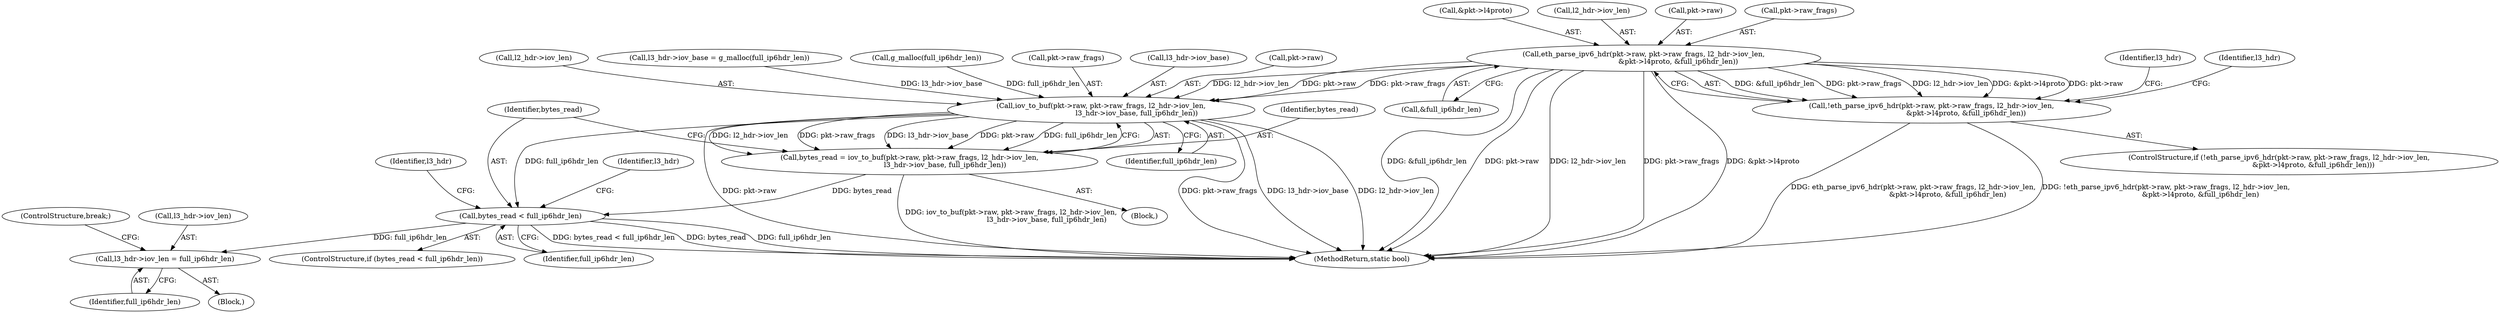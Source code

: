 digraph "0_qemu_a7278b36fcab9af469563bd7b9dadebe2ae25e48_0@pointer" {
"1000239" [label="(Call,eth_parse_ipv6_hdr(pkt->raw, pkt->raw_frags, l2_hdr->iov_len,\n                               &pkt->l4proto, &full_ip6hdr_len))"];
"1000238" [label="(Call,!eth_parse_ipv6_hdr(pkt->raw, pkt->raw_frags, l2_hdr->iov_len,\n                               &pkt->l4proto, &full_ip6hdr_len))"];
"1000271" [label="(Call,iov_to_buf(pkt->raw, pkt->raw_frags, l2_hdr->iov_len,\n                                l3_hdr->iov_base, full_ip6hdr_len))"];
"1000269" [label="(Call,bytes_read = iov_to_buf(pkt->raw, pkt->raw_frags, l2_hdr->iov_len,\n                                l3_hdr->iov_base, full_ip6hdr_len))"];
"1000286" [label="(Call,bytes_read < full_ip6hdr_len)"];
"1000299" [label="(Call,l3_hdr->iov_len = full_ip6hdr_len)"];
"1000239" [label="(Call,eth_parse_ipv6_hdr(pkt->raw, pkt->raw_frags, l2_hdr->iov_len,\n                               &pkt->l4proto, &full_ip6hdr_len))"];
"1000272" [label="(Call,pkt->raw)"];
"1000278" [label="(Call,l2_hdr->iov_len)"];
"1000299" [label="(Call,l3_hdr->iov_len = full_ip6hdr_len)"];
"1000287" [label="(Identifier,bytes_read)"];
"1000249" [label="(Call,&pkt->l4proto)"];
"1000258" [label="(Identifier,l3_hdr)"];
"1000301" [label="(Identifier,l3_hdr)"];
"1000237" [label="(ControlStructure,if (!eth_parse_ipv6_hdr(pkt->raw, pkt->raw_frags, l2_hdr->iov_len,\n                               &pkt->l4proto, &full_ip6hdr_len)))"];
"1000246" [label="(Call,l2_hdr->iov_len)"];
"1000263" [label="(Call,l3_hdr->iov_base = g_malloc(full_ip6hdr_len))"];
"1000240" [label="(Call,pkt->raw)"];
"1000304" [label="(ControlStructure,break;)"];
"1000270" [label="(Identifier,bytes_read)"];
"1000271" [label="(Call,iov_to_buf(pkt->raw, pkt->raw_frags, l2_hdr->iov_len,\n                                l3_hdr->iov_base, full_ip6hdr_len))"];
"1000285" [label="(ControlStructure,if (bytes_read < full_ip6hdr_len))"];
"1000267" [label="(Call,g_malloc(full_ip6hdr_len))"];
"1000243" [label="(Call,pkt->raw_frags)"];
"1000288" [label="(Identifier,full_ip6hdr_len)"];
"1000253" [label="(Call,&full_ip6hdr_len)"];
"1000303" [label="(Identifier,full_ip6hdr_len)"];
"1000238" [label="(Call,!eth_parse_ipv6_hdr(pkt->raw, pkt->raw_frags, l2_hdr->iov_len,\n                               &pkt->l4proto, &full_ip6hdr_len))"];
"1000103" [label="(Block,)"];
"1000275" [label="(Call,pkt->raw_frags)"];
"1000269" [label="(Call,bytes_read = iov_to_buf(pkt->raw, pkt->raw_frags, l2_hdr->iov_len,\n                                l3_hdr->iov_base, full_ip6hdr_len))"];
"1000292" [label="(Identifier,l3_hdr)"];
"1000298" [label="(Block,)"];
"1000281" [label="(Call,l3_hdr->iov_base)"];
"1000286" [label="(Call,bytes_read < full_ip6hdr_len)"];
"1000265" [label="(Identifier,l3_hdr)"];
"1000312" [label="(MethodReturn,static bool)"];
"1000284" [label="(Identifier,full_ip6hdr_len)"];
"1000300" [label="(Call,l3_hdr->iov_len)"];
"1000239" -> "1000238"  [label="AST: "];
"1000239" -> "1000253"  [label="CFG: "];
"1000240" -> "1000239"  [label="AST: "];
"1000243" -> "1000239"  [label="AST: "];
"1000246" -> "1000239"  [label="AST: "];
"1000249" -> "1000239"  [label="AST: "];
"1000253" -> "1000239"  [label="AST: "];
"1000238" -> "1000239"  [label="CFG: "];
"1000239" -> "1000312"  [label="DDG: &full_ip6hdr_len"];
"1000239" -> "1000312"  [label="DDG: pkt->raw"];
"1000239" -> "1000312"  [label="DDG: l2_hdr->iov_len"];
"1000239" -> "1000312"  [label="DDG: pkt->raw_frags"];
"1000239" -> "1000312"  [label="DDG: &pkt->l4proto"];
"1000239" -> "1000238"  [label="DDG: &full_ip6hdr_len"];
"1000239" -> "1000238"  [label="DDG: pkt->raw_frags"];
"1000239" -> "1000238"  [label="DDG: l2_hdr->iov_len"];
"1000239" -> "1000238"  [label="DDG: &pkt->l4proto"];
"1000239" -> "1000238"  [label="DDG: pkt->raw"];
"1000239" -> "1000271"  [label="DDG: pkt->raw"];
"1000239" -> "1000271"  [label="DDG: pkt->raw_frags"];
"1000239" -> "1000271"  [label="DDG: l2_hdr->iov_len"];
"1000238" -> "1000237"  [label="AST: "];
"1000258" -> "1000238"  [label="CFG: "];
"1000265" -> "1000238"  [label="CFG: "];
"1000238" -> "1000312"  [label="DDG: eth_parse_ipv6_hdr(pkt->raw, pkt->raw_frags, l2_hdr->iov_len,\n                               &pkt->l4proto, &full_ip6hdr_len)"];
"1000238" -> "1000312"  [label="DDG: !eth_parse_ipv6_hdr(pkt->raw, pkt->raw_frags, l2_hdr->iov_len,\n                               &pkt->l4proto, &full_ip6hdr_len)"];
"1000271" -> "1000269"  [label="AST: "];
"1000271" -> "1000284"  [label="CFG: "];
"1000272" -> "1000271"  [label="AST: "];
"1000275" -> "1000271"  [label="AST: "];
"1000278" -> "1000271"  [label="AST: "];
"1000281" -> "1000271"  [label="AST: "];
"1000284" -> "1000271"  [label="AST: "];
"1000269" -> "1000271"  [label="CFG: "];
"1000271" -> "1000312"  [label="DDG: l2_hdr->iov_len"];
"1000271" -> "1000312"  [label="DDG: pkt->raw"];
"1000271" -> "1000312"  [label="DDG: pkt->raw_frags"];
"1000271" -> "1000312"  [label="DDG: l3_hdr->iov_base"];
"1000271" -> "1000269"  [label="DDG: l2_hdr->iov_len"];
"1000271" -> "1000269"  [label="DDG: pkt->raw_frags"];
"1000271" -> "1000269"  [label="DDG: l3_hdr->iov_base"];
"1000271" -> "1000269"  [label="DDG: pkt->raw"];
"1000271" -> "1000269"  [label="DDG: full_ip6hdr_len"];
"1000263" -> "1000271"  [label="DDG: l3_hdr->iov_base"];
"1000267" -> "1000271"  [label="DDG: full_ip6hdr_len"];
"1000271" -> "1000286"  [label="DDG: full_ip6hdr_len"];
"1000269" -> "1000103"  [label="AST: "];
"1000270" -> "1000269"  [label="AST: "];
"1000287" -> "1000269"  [label="CFG: "];
"1000269" -> "1000312"  [label="DDG: iov_to_buf(pkt->raw, pkt->raw_frags, l2_hdr->iov_len,\n                                l3_hdr->iov_base, full_ip6hdr_len)"];
"1000269" -> "1000286"  [label="DDG: bytes_read"];
"1000286" -> "1000285"  [label="AST: "];
"1000286" -> "1000288"  [label="CFG: "];
"1000287" -> "1000286"  [label="AST: "];
"1000288" -> "1000286"  [label="AST: "];
"1000292" -> "1000286"  [label="CFG: "];
"1000301" -> "1000286"  [label="CFG: "];
"1000286" -> "1000312"  [label="DDG: bytes_read < full_ip6hdr_len"];
"1000286" -> "1000312"  [label="DDG: bytes_read"];
"1000286" -> "1000312"  [label="DDG: full_ip6hdr_len"];
"1000286" -> "1000299"  [label="DDG: full_ip6hdr_len"];
"1000299" -> "1000298"  [label="AST: "];
"1000299" -> "1000303"  [label="CFG: "];
"1000300" -> "1000299"  [label="AST: "];
"1000303" -> "1000299"  [label="AST: "];
"1000304" -> "1000299"  [label="CFG: "];
}
